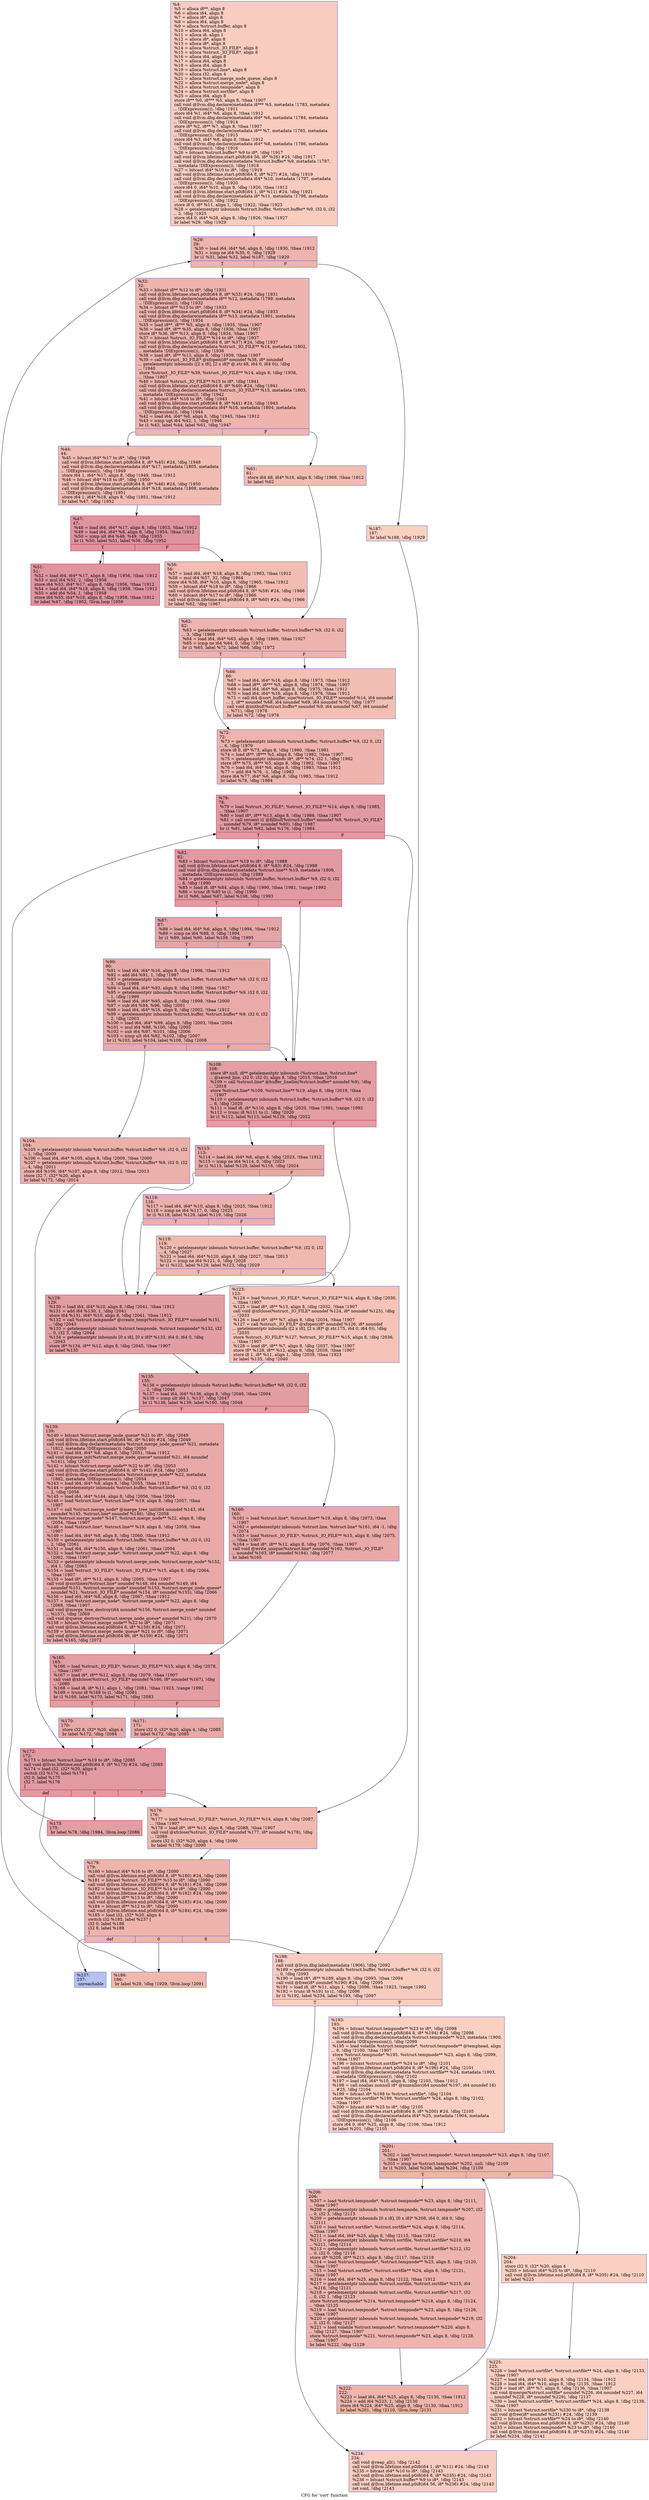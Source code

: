 digraph "CFG for 'sort' function" {
	label="CFG for 'sort' function";

	Node0x23d2000 [shape=record,color="#3d50c3ff", style=filled, fillcolor="#f08b6e70",label="{%4:\l  %5 = alloca i8**, align 8\l  %6 = alloca i64, align 8\l  %7 = alloca i8*, align 8\l  %8 = alloca i64, align 8\l  %9 = alloca %struct.buffer, align 8\l  %10 = alloca i64, align 8\l  %11 = alloca i8, align 1\l  %12 = alloca i8*, align 8\l  %13 = alloca i8*, align 8\l  %14 = alloca %struct._IO_FILE*, align 8\l  %15 = alloca %struct._IO_FILE*, align 8\l  %16 = alloca i64, align 8\l  %17 = alloca i64, align 8\l  %18 = alloca i64, align 8\l  %19 = alloca %struct.line*, align 8\l  %20 = alloca i32, align 4\l  %21 = alloca %struct.merge_node_queue, align 8\l  %22 = alloca %struct.merge_node*, align 8\l  %23 = alloca %struct.tempnode*, align 8\l  %24 = alloca %struct.sortfile*, align 8\l  %25 = alloca i64, align 8\l  store i8** %0, i8*** %5, align 8, !tbaa !1907\l  call void @llvm.dbg.declare(metadata i8*** %5, metadata !1783, metadata\l... !DIExpression()), !dbg !1911\l  store i64 %1, i64* %6, align 8, !tbaa !1912\l  call void @llvm.dbg.declare(metadata i64* %6, metadata !1784, metadata\l... !DIExpression()), !dbg !1914\l  store i8* %2, i8** %7, align 8, !tbaa !1907\l  call void @llvm.dbg.declare(metadata i8** %7, metadata !1785, metadata\l... !DIExpression()), !dbg !1915\l  store i64 %3, i64* %8, align 8, !tbaa !1912\l  call void @llvm.dbg.declare(metadata i64* %8, metadata !1786, metadata\l... !DIExpression()), !dbg !1916\l  %26 = bitcast %struct.buffer* %9 to i8*, !dbg !1917\l  call void @llvm.lifetime.start.p0i8(i64 56, i8* %26) #24, !dbg !1917\l  call void @llvm.dbg.declare(metadata %struct.buffer* %9, metadata !1787,\l... metadata !DIExpression()), !dbg !1918\l  %27 = bitcast i64* %10 to i8*, !dbg !1919\l  call void @llvm.lifetime.start.p0i8(i64 8, i8* %27) #24, !dbg !1919\l  call void @llvm.dbg.declare(metadata i64* %10, metadata !1797, metadata\l... !DIExpression()), !dbg !1920\l  store i64 0, i64* %10, align 8, !dbg !1920, !tbaa !1912\l  call void @llvm.lifetime.start.p0i8(i64 1, i8* %11) #24, !dbg !1921\l  call void @llvm.dbg.declare(metadata i8* %11, metadata !1798, metadata\l... !DIExpression()), !dbg !1922\l  store i8 0, i8* %11, align 1, !dbg !1922, !tbaa !1923\l  %28 = getelementptr inbounds %struct.buffer, %struct.buffer* %9, i32 0, i32\l... 3, !dbg !1925\l  store i64 0, i64* %28, align 8, !dbg !1926, !tbaa !1927\l  br label %29, !dbg !1929\l}"];
	Node0x23d2000 -> Node0x23d21b0;
	Node0x23d21b0 [shape=record,color="#3d50c3ff", style=filled, fillcolor="#d8564670",label="{%29:\l29:                                               \l  %30 = load i64, i64* %6, align 8, !dbg !1930, !tbaa !1912\l  %31 = icmp ne i64 %30, 0, !dbg !1929\l  br i1 %31, label %32, label %187, !dbg !1929\l|{<s0>T|<s1>F}}"];
	Node0x23d21b0:s0 -> Node0x23d2200;
	Node0x23d21b0:s1 -> Node0x23d2bb0;
	Node0x23d2200 [shape=record,color="#3d50c3ff", style=filled, fillcolor="#d8564670",label="{%32:\l32:                                               \l  %33 = bitcast i8** %12 to i8*, !dbg !1931\l  call void @llvm.lifetime.start.p0i8(i64 8, i8* %33) #24, !dbg !1931\l  call void @llvm.dbg.declare(metadata i8** %12, metadata !1799, metadata\l... !DIExpression()), !dbg !1932\l  %34 = bitcast i8** %13 to i8*, !dbg !1933\l  call void @llvm.lifetime.start.p0i8(i64 8, i8* %34) #24, !dbg !1933\l  call void @llvm.dbg.declare(metadata i8** %13, metadata !1801, metadata\l... !DIExpression()), !dbg !1934\l  %35 = load i8**, i8*** %5, align 8, !dbg !1935, !tbaa !1907\l  %36 = load i8*, i8** %35, align 8, !dbg !1936, !tbaa !1907\l  store i8* %36, i8** %13, align 8, !dbg !1934, !tbaa !1907\l  %37 = bitcast %struct._IO_FILE** %14 to i8*, !dbg !1937\l  call void @llvm.lifetime.start.p0i8(i64 8, i8* %37) #24, !dbg !1937\l  call void @llvm.dbg.declare(metadata %struct._IO_FILE** %14, metadata !1802,\l... metadata !DIExpression()), !dbg !1938\l  %38 = load i8*, i8** %13, align 8, !dbg !1939, !tbaa !1907\l  %39 = call %struct._IO_FILE* @xfopen(i8* noundef %38, i8* noundef\l... getelementptr inbounds ([2 x i8], [2 x i8]* @.str.48, i64 0, i64 0)), !dbg\l... !1940\l  store %struct._IO_FILE* %39, %struct._IO_FILE** %14, align 8, !dbg !1938,\l... !tbaa !1907\l  %40 = bitcast %struct._IO_FILE** %15 to i8*, !dbg !1941\l  call void @llvm.lifetime.start.p0i8(i64 8, i8* %40) #24, !dbg !1941\l  call void @llvm.dbg.declare(metadata %struct._IO_FILE** %15, metadata !1803,\l... metadata !DIExpression()), !dbg !1942\l  %41 = bitcast i64* %16 to i8*, !dbg !1943\l  call void @llvm.lifetime.start.p0i8(i64 8, i8* %41) #24, !dbg !1943\l  call void @llvm.dbg.declare(metadata i64* %16, metadata !1804, metadata\l... !DIExpression()), !dbg !1944\l  %42 = load i64, i64* %8, align 8, !dbg !1945, !tbaa !1912\l  %43 = icmp ugt i64 %42, 1, !dbg !1946\l  br i1 %43, label %44, label %61, !dbg !1947\l|{<s0>T|<s1>F}}"];
	Node0x23d2200:s0 -> Node0x23d2250;
	Node0x23d2200:s1 -> Node0x23d2390;
	Node0x23d2250 [shape=record,color="#3d50c3ff", style=filled, fillcolor="#e1675170",label="{%44:\l44:                                               \l  %45 = bitcast i64* %17 to i8*, !dbg !1948\l  call void @llvm.lifetime.start.p0i8(i64 8, i8* %45) #24, !dbg !1948\l  call void @llvm.dbg.declare(metadata i64* %17, metadata !1805, metadata\l... !DIExpression()), !dbg !1949\l  store i64 1, i64* %17, align 8, !dbg !1949, !tbaa !1912\l  %46 = bitcast i64* %18 to i8*, !dbg !1950\l  call void @llvm.lifetime.start.p0i8(i64 8, i8* %46) #24, !dbg !1950\l  call void @llvm.dbg.declare(metadata i64* %18, metadata !1808, metadata\l... !DIExpression()), !dbg !1951\l  store i64 1, i64* %18, align 8, !dbg !1951, !tbaa !1912\l  br label %47, !dbg !1952\l}"];
	Node0x23d2250 -> Node0x23d22a0;
	Node0x23d22a0 [shape=record,color="#b70d28ff", style=filled, fillcolor="#b70d2870",label="{%47:\l47:                                               \l  %48 = load i64, i64* %17, align 8, !dbg !1953, !tbaa !1912\l  %49 = load i64, i64* %8, align 8, !dbg !1954, !tbaa !1912\l  %50 = icmp ult i64 %48, %49, !dbg !1955\l  br i1 %50, label %51, label %56, !dbg !1952\l|{<s0>T|<s1>F}}"];
	Node0x23d22a0:s0 -> Node0x23d22f0;
	Node0x23d22a0:s1 -> Node0x23d2340;
	Node0x23d22f0 [shape=record,color="#b70d28ff", style=filled, fillcolor="#b70d2870",label="{%51:\l51:                                               \l  %52 = load i64, i64* %17, align 8, !dbg !1956, !tbaa !1912\l  %53 = mul i64 %52, 2, !dbg !1956\l  store i64 %53, i64* %17, align 8, !dbg !1956, !tbaa !1912\l  %54 = load i64, i64* %18, align 8, !dbg !1958, !tbaa !1912\l  %55 = add i64 %54, 1, !dbg !1958\l  store i64 %55, i64* %18, align 8, !dbg !1958, !tbaa !1912\l  br label %47, !dbg !1952, !llvm.loop !1959\l}"];
	Node0x23d22f0 -> Node0x23d22a0;
	Node0x23d2340 [shape=record,color="#3d50c3ff", style=filled, fillcolor="#e1675170",label="{%56:\l56:                                               \l  %57 = load i64, i64* %18, align 8, !dbg !1963, !tbaa !1912\l  %58 = mul i64 %57, 32, !dbg !1964\l  store i64 %58, i64* %16, align 8, !dbg !1965, !tbaa !1912\l  %59 = bitcast i64* %18 to i8*, !dbg !1966\l  call void @llvm.lifetime.end.p0i8(i64 8, i8* %59) #24, !dbg !1966\l  %60 = bitcast i64* %17 to i8*, !dbg !1966\l  call void @llvm.lifetime.end.p0i8(i64 8, i8* %60) #24, !dbg !1966\l  br label %62, !dbg !1967\l}"];
	Node0x23d2340 -> Node0x23d23e0;
	Node0x23d2390 [shape=record,color="#3d50c3ff", style=filled, fillcolor="#e1675170",label="{%61:\l61:                                               \l  store i64 48, i64* %16, align 8, !dbg !1968, !tbaa !1912\l  br label %62\l}"];
	Node0x23d2390 -> Node0x23d23e0;
	Node0x23d23e0 [shape=record,color="#3d50c3ff", style=filled, fillcolor="#d8564670",label="{%62:\l62:                                               \l  %63 = getelementptr inbounds %struct.buffer, %struct.buffer* %9, i32 0, i32\l... 3, !dbg !1969\l  %64 = load i64, i64* %63, align 8, !dbg !1969, !tbaa !1927\l  %65 = icmp ne i64 %64, 0, !dbg !1971\l  br i1 %65, label %72, label %66, !dbg !1972\l|{<s0>T|<s1>F}}"];
	Node0x23d23e0:s0 -> Node0x23d2480;
	Node0x23d23e0:s1 -> Node0x23d2430;
	Node0x23d2430 [shape=record,color="#3d50c3ff", style=filled, fillcolor="#e36c5570",label="{%66:\l66:                                               \l  %67 = load i64, i64* %16, align 8, !dbg !1973, !tbaa !1912\l  %68 = load i8**, i8*** %5, align 8, !dbg !1974, !tbaa !1907\l  %69 = load i64, i64* %6, align 8, !dbg !1975, !tbaa !1912\l  %70 = load i64, i64* %16, align 8, !dbg !1976, !tbaa !1912\l  %71 = call i64 @sort_buffer_size(%struct._IO_FILE** noundef %14, i64 noundef\l... 1, i8** noundef %68, i64 noundef %69, i64 noundef %70), !dbg !1977\l  call void @initbuf(%struct.buffer* noundef %9, i64 noundef %67, i64 noundef\l... %71), !dbg !1978\l  br label %72, !dbg !1978\l}"];
	Node0x23d2430 -> Node0x23d2480;
	Node0x23d2480 [shape=record,color="#3d50c3ff", style=filled, fillcolor="#d8564670",label="{%72:\l72:                                               \l  %73 = getelementptr inbounds %struct.buffer, %struct.buffer* %9, i32 0, i32\l... 6, !dbg !1979\l  store i8 0, i8* %73, align 8, !dbg !1980, !tbaa !1981\l  %74 = load i8**, i8*** %5, align 8, !dbg !1982, !tbaa !1907\l  %75 = getelementptr inbounds i8*, i8** %74, i32 1, !dbg !1982\l  store i8** %75, i8*** %5, align 8, !dbg !1982, !tbaa !1907\l  %76 = load i64, i64* %6, align 8, !dbg !1983, !tbaa !1912\l  %77 = add i64 %76, -1, !dbg !1983\l  store i64 %77, i64* %6, align 8, !dbg !1983, !tbaa !1912\l  br label %78, !dbg !1984\l}"];
	Node0x23d2480 -> Node0x23d24d0;
	Node0x23d24d0 [shape=record,color="#b70d28ff", style=filled, fillcolor="#bb1b2c70",label="{%78:\l78:                                               \l  %79 = load %struct._IO_FILE*, %struct._IO_FILE** %14, align 8, !dbg !1985,\l... !tbaa !1907\l  %80 = load i8*, i8** %13, align 8, !dbg !1986, !tbaa !1907\l  %81 = call zeroext i1 @fillbuf(%struct.buffer* noundef %9, %struct._IO_FILE*\l... noundef %79, i8* noundef %80), !dbg !1987\l  br i1 %81, label %82, label %176, !dbg !1984\l|{<s0>T|<s1>F}}"];
	Node0x23d24d0:s0 -> Node0x23d2520;
	Node0x23d24d0:s1 -> Node0x23d2ac0;
	Node0x23d2520 [shape=record,color="#b70d28ff", style=filled, fillcolor="#bb1b2c70",label="{%82:\l82:                                               \l  %83 = bitcast %struct.line** %19 to i8*, !dbg !1988\l  call void @llvm.lifetime.start.p0i8(i64 8, i8* %83) #24, !dbg !1988\l  call void @llvm.dbg.declare(metadata %struct.line** %19, metadata !1809,\l... metadata !DIExpression()), !dbg !1989\l  %84 = getelementptr inbounds %struct.buffer, %struct.buffer* %9, i32 0, i32\l... 6, !dbg !1990\l  %85 = load i8, i8* %84, align 8, !dbg !1990, !tbaa !1981, !range !1992\l  %86 = trunc i8 %85 to i1, !dbg !1990\l  br i1 %86, label %87, label %108, !dbg !1993\l|{<s0>T|<s1>F}}"];
	Node0x23d2520:s0 -> Node0x23d2570;
	Node0x23d2520:s1 -> Node0x23d2660;
	Node0x23d2570 [shape=record,color="#3d50c3ff", style=filled, fillcolor="#c5333470",label="{%87:\l87:                                               \l  %88 = load i64, i64* %6, align 8, !dbg !1994, !tbaa !1912\l  %89 = icmp ne i64 %88, 0, !dbg !1994\l  br i1 %89, label %90, label %108, !dbg !1995\l|{<s0>T|<s1>F}}"];
	Node0x23d2570:s0 -> Node0x23d25c0;
	Node0x23d2570:s1 -> Node0x23d2660;
	Node0x23d25c0 [shape=record,color="#3d50c3ff", style=filled, fillcolor="#cc403a70",label="{%90:\l90:                                               \l  %91 = load i64, i64* %16, align 8, !dbg !1996, !tbaa !1912\l  %92 = add i64 %91, 1, !dbg !1997\l  %93 = getelementptr inbounds %struct.buffer, %struct.buffer* %9, i32 0, i32\l... 3, !dbg !1998\l  %94 = load i64, i64* %93, align 8, !dbg !1998, !tbaa !1927\l  %95 = getelementptr inbounds %struct.buffer, %struct.buffer* %9, i32 0, i32\l... 1, !dbg !1999\l  %96 = load i64, i64* %95, align 8, !dbg !1999, !tbaa !2000\l  %97 = sub i64 %94, %96, !dbg !2001\l  %98 = load i64, i64* %16, align 8, !dbg !2002, !tbaa !1912\l  %99 = getelementptr inbounds %struct.buffer, %struct.buffer* %9, i32 0, i32\l... 2, !dbg !2003\l  %100 = load i64, i64* %99, align 8, !dbg !2003, !tbaa !2004\l  %101 = mul i64 %98, %100, !dbg !2005\l  %102 = sub i64 %97, %101, !dbg !2006\l  %103 = icmp ult i64 %92, %102, !dbg !2007\l  br i1 %103, label %104, label %108, !dbg !2008\l|{<s0>T|<s1>F}}"];
	Node0x23d25c0:s0 -> Node0x23d2610;
	Node0x23d25c0:s1 -> Node0x23d2660;
	Node0x23d2610 [shape=record,color="#3d50c3ff", style=filled, fillcolor="#d24b4070",label="{%104:\l104:                                              \l  %105 = getelementptr inbounds %struct.buffer, %struct.buffer* %9, i32 0, i32\l... 1, !dbg !2009\l  %106 = load i64, i64* %105, align 8, !dbg !2009, !tbaa !2000\l  %107 = getelementptr inbounds %struct.buffer, %struct.buffer* %9, i32 0, i32\l... 4, !dbg !2011\l  store i64 %106, i64* %107, align 8, !dbg !2012, !tbaa !2013\l  store i32 7, i32* %20, align 4\l  br label %172, !dbg !2014\l}"];
	Node0x23d2610 -> Node0x23d2a20;
	Node0x23d2660 [shape=record,color="#b70d28ff", style=filled, fillcolor="#be242e70",label="{%108:\l108:                                              \l  store i8* null, i8** getelementptr inbounds (%struct.line, %struct.line*\l... @saved_line, i32 0, i32 0), align 8, !dbg !2015, !tbaa !2016\l  %109 = call %struct.line* @buffer_linelim(%struct.buffer* noundef %9), !dbg\l... !2018\l  store %struct.line* %109, %struct.line** %19, align 8, !dbg !2019, !tbaa\l... !1907\l  %110 = getelementptr inbounds %struct.buffer, %struct.buffer* %9, i32 0, i32\l... 6, !dbg !2020\l  %111 = load i8, i8* %110, align 8, !dbg !2020, !tbaa !1981, !range !1992\l  %112 = trunc i8 %111 to i1, !dbg !2020\l  br i1 %112, label %113, label %129, !dbg !2022\l|{<s0>T|<s1>F}}"];
	Node0x23d2660:s0 -> Node0x23d26b0;
	Node0x23d2660:s1 -> Node0x23d27f0;
	Node0x23d26b0 [shape=record,color="#3d50c3ff", style=filled, fillcolor="#ca3b3770",label="{%113:\l113:                                              \l  %114 = load i64, i64* %6, align 8, !dbg !2023, !tbaa !1912\l  %115 = icmp ne i64 %114, 0, !dbg !2023\l  br i1 %115, label %129, label %116, !dbg !2024\l|{<s0>T|<s1>F}}"];
	Node0x23d26b0:s0 -> Node0x23d27f0;
	Node0x23d26b0:s1 -> Node0x23d2700;
	Node0x23d2700 [shape=record,color="#3d50c3ff", style=filled, fillcolor="#d24b4070",label="{%116:\l116:                                              \l  %117 = load i64, i64* %10, align 8, !dbg !2025, !tbaa !1912\l  %118 = icmp ne i64 %117, 0, !dbg !2025\l  br i1 %118, label %129, label %119, !dbg !2026\l|{<s0>T|<s1>F}}"];
	Node0x23d2700:s0 -> Node0x23d27f0;
	Node0x23d2700:s1 -> Node0x23d2750;
	Node0x23d2750 [shape=record,color="#3d50c3ff", style=filled, fillcolor="#de614d70",label="{%119:\l119:                                              \l  %120 = getelementptr inbounds %struct.buffer, %struct.buffer* %9, i32 0, i32\l... 4, !dbg !2027\l  %121 = load i64, i64* %120, align 8, !dbg !2027, !tbaa !2013\l  %122 = icmp ne i64 %121, 0, !dbg !2028\l  br i1 %122, label %129, label %123, !dbg !2029\l|{<s0>T|<s1>F}}"];
	Node0x23d2750:s0 -> Node0x23d27f0;
	Node0x23d2750:s1 -> Node0x23d27a0;
	Node0x23d27a0 [shape=record,color="#3d50c3ff", style=filled, fillcolor="#e8765c70",label="{%123:\l123:                                              \l  %124 = load %struct._IO_FILE*, %struct._IO_FILE** %14, align 8, !dbg !2030,\l... !tbaa !1907\l  %125 = load i8*, i8** %13, align 8, !dbg !2032, !tbaa !1907\l  call void @xfclose(%struct._IO_FILE* noundef %124, i8* noundef %125), !dbg\l... !2033\l  %126 = load i8*, i8** %7, align 8, !dbg !2034, !tbaa !1907\l  %127 = call %struct._IO_FILE* @xfopen(i8* noundef %126, i8* noundef\l... getelementptr inbounds ([2 x i8], [2 x i8]* @.str.175, i64 0, i64 0)), !dbg\l... !2035\l  store %struct._IO_FILE* %127, %struct._IO_FILE** %15, align 8, !dbg !2036,\l... !tbaa !1907\l  %128 = load i8*, i8** %7, align 8, !dbg !2037, !tbaa !1907\l  store i8* %128, i8** %12, align 8, !dbg !2038, !tbaa !1907\l  store i8 1, i8* %11, align 1, !dbg !2039, !tbaa !1923\l  br label %135, !dbg !2040\l}"];
	Node0x23d27a0 -> Node0x23d2840;
	Node0x23d27f0 [shape=record,color="#b70d28ff", style=filled, fillcolor="#be242e70",label="{%129:\l129:                                              \l  %130 = load i64, i64* %10, align 8, !dbg !2041, !tbaa !1912\l  %131 = add i64 %130, 1, !dbg !2041\l  store i64 %131, i64* %10, align 8, !dbg !2041, !tbaa !1912\l  %132 = call %struct.tempnode* @create_temp(%struct._IO_FILE** noundef %15),\l... !dbg !2043\l  %133 = getelementptr inbounds %struct.tempnode, %struct.tempnode* %132, i32\l... 0, i32 3, !dbg !2044\l  %134 = getelementptr inbounds [0 x i8], [0 x i8]* %133, i64 0, i64 0, !dbg\l... !2043\l  store i8* %134, i8** %12, align 8, !dbg !2045, !tbaa !1907\l  br label %135\l}"];
	Node0x23d27f0 -> Node0x23d2840;
	Node0x23d2840 [shape=record,color="#b70d28ff", style=filled, fillcolor="#be242e70",label="{%135:\l135:                                              \l  %136 = getelementptr inbounds %struct.buffer, %struct.buffer* %9, i32 0, i32\l... 2, !dbg !2046\l  %137 = load i64, i64* %136, align 8, !dbg !2046, !tbaa !2004\l  %138 = icmp ult i64 1, %137, !dbg !2047\l  br i1 %138, label %139, label %160, !dbg !2048\l|{<s0>T|<s1>F}}"];
	Node0x23d2840:s0 -> Node0x23d2890;
	Node0x23d2840:s1 -> Node0x23d28e0;
	Node0x23d2890 [shape=record,color="#3d50c3ff", style=filled, fillcolor="#ca3b3770",label="{%139:\l139:                                              \l  %140 = bitcast %struct.merge_node_queue* %21 to i8*, !dbg !2049\l  call void @llvm.lifetime.start.p0i8(i64 96, i8* %140) #24, !dbg !2049\l  call void @llvm.dbg.declare(metadata %struct.merge_node_queue* %21, metadata\l... !1812, metadata !DIExpression()), !dbg !2050\l  %141 = load i64, i64* %8, align 8, !dbg !2051, !tbaa !1912\l  call void @queue_init(%struct.merge_node_queue* noundef %21, i64 noundef\l... %141), !dbg !2052\l  %142 = bitcast %struct.merge_node** %22 to i8*, !dbg !2053\l  call void @llvm.lifetime.start.p0i8(i64 8, i8* %142) #24, !dbg !2053\l  call void @llvm.dbg.declare(metadata %struct.merge_node** %22, metadata\l... !1882, metadata !DIExpression()), !dbg !2054\l  %143 = load i64, i64* %8, align 8, !dbg !2055, !tbaa !1912\l  %144 = getelementptr inbounds %struct.buffer, %struct.buffer* %9, i32 0, i32\l... 2, !dbg !2056\l  %145 = load i64, i64* %144, align 8, !dbg !2056, !tbaa !2004\l  %146 = load %struct.line*, %struct.line** %19, align 8, !dbg !2057, !tbaa\l... !1907\l  %147 = call %struct.merge_node* @merge_tree_init(i64 noundef %143, i64\l... noundef %145, %struct.line* noundef %146), !dbg !2058\l  store %struct.merge_node* %147, %struct.merge_node** %22, align 8, !dbg\l... !2054, !tbaa !1907\l  %148 = load %struct.line*, %struct.line** %19, align 8, !dbg !2059, !tbaa\l... !1907\l  %149 = load i64, i64* %8, align 8, !dbg !2060, !tbaa !1912\l  %150 = getelementptr inbounds %struct.buffer, %struct.buffer* %9, i32 0, i32\l... 2, !dbg !2061\l  %151 = load i64, i64* %150, align 8, !dbg !2061, !tbaa !2004\l  %152 = load %struct.merge_node*, %struct.merge_node** %22, align 8, !dbg\l... !2062, !tbaa !1907\l  %153 = getelementptr inbounds %struct.merge_node, %struct.merge_node* %152,\l... i64 1, !dbg !2063\l  %154 = load %struct._IO_FILE*, %struct._IO_FILE** %15, align 8, !dbg !2064,\l... !tbaa !1907\l  %155 = load i8*, i8** %12, align 8, !dbg !2065, !tbaa !1907\l  call void @sortlines(%struct.line* noundef %148, i64 noundef %149, i64\l... noundef %151, %struct.merge_node* noundef %153, %struct.merge_node_queue*\l... noundef %21, %struct._IO_FILE* noundef %154, i8* noundef %155), !dbg !2066\l  %156 = load i64, i64* %8, align 8, !dbg !2067, !tbaa !1912\l  %157 = load %struct.merge_node*, %struct.merge_node** %22, align 8, !dbg\l... !2068, !tbaa !1907\l  call void @merge_tree_destroy(i64 noundef %156, %struct.merge_node* noundef\l... %157), !dbg !2069\l  call void @queue_destroy(%struct.merge_node_queue* noundef %21), !dbg !2070\l  %158 = bitcast %struct.merge_node** %22 to i8*, !dbg !2071\l  call void @llvm.lifetime.end.p0i8(i64 8, i8* %158) #24, !dbg !2071\l  %159 = bitcast %struct.merge_node_queue* %21 to i8*, !dbg !2071\l  call void @llvm.lifetime.end.p0i8(i64 96, i8* %159) #24, !dbg !2071\l  br label %165, !dbg !2072\l}"];
	Node0x23d2890 -> Node0x23d2930;
	Node0x23d28e0 [shape=record,color="#3d50c3ff", style=filled, fillcolor="#ca3b3770",label="{%160:\l160:                                              \l  %161 = load %struct.line*, %struct.line** %19, align 8, !dbg !2073, !tbaa\l... !1907\l  %162 = getelementptr inbounds %struct.line, %struct.line* %161, i64 -1, !dbg\l... !2074\l  %163 = load %struct._IO_FILE*, %struct._IO_FILE** %15, align 8, !dbg !2075,\l... !tbaa !1907\l  %164 = load i8*, i8** %12, align 8, !dbg !2076, !tbaa !1907\l  call void @write_unique(%struct.line* noundef %162, %struct._IO_FILE*\l... noundef %163, i8* noundef %164), !dbg !2077\l  br label %165\l}"];
	Node0x23d28e0 -> Node0x23d2930;
	Node0x23d2930 [shape=record,color="#b70d28ff", style=filled, fillcolor="#be242e70",label="{%165:\l165:                                              \l  %166 = load %struct._IO_FILE*, %struct._IO_FILE** %15, align 8, !dbg !2078,\l... !tbaa !1907\l  %167 = load i8*, i8** %12, align 8, !dbg !2079, !tbaa !1907\l  call void @xfclose(%struct._IO_FILE* noundef %166, i8* noundef %167), !dbg\l... !2080\l  %168 = load i8, i8* %11, align 1, !dbg !2081, !tbaa !1923, !range !1992\l  %169 = trunc i8 %168 to i1, !dbg !2081\l  br i1 %169, label %170, label %171, !dbg !2083\l|{<s0>T|<s1>F}}"];
	Node0x23d2930:s0 -> Node0x23d2980;
	Node0x23d2930:s1 -> Node0x23d29d0;
	Node0x23d2980 [shape=record,color="#3d50c3ff", style=filled, fillcolor="#ca3b3770",label="{%170:\l170:                                              \l  store i32 8, i32* %20, align 4\l  br label %172, !dbg !2084\l}"];
	Node0x23d2980 -> Node0x23d2a20;
	Node0x23d29d0 [shape=record,color="#3d50c3ff", style=filled, fillcolor="#ca3b3770",label="{%171:\l171:                                              \l  store i32 0, i32* %20, align 4, !dbg !2085\l  br label %172, !dbg !2085\l}"];
	Node0x23d29d0 -> Node0x23d2a20;
	Node0x23d2a20 [shape=record,color="#b70d28ff", style=filled, fillcolor="#bb1b2c70",label="{%172:\l172:                                              \l  %173 = bitcast %struct.line** %19 to i8*, !dbg !2085\l  call void @llvm.lifetime.end.p0i8(i64 8, i8* %173) #24, !dbg !2085\l  %174 = load i32, i32* %20, align 4\l  switch i32 %174, label %179 [\l    i32 0, label %175\l    i32 7, label %176\l  ]\l|{<s0>def|<s1>0|<s2>7}}"];
	Node0x23d2a20:s0 -> Node0x23d2b10;
	Node0x23d2a20:s1 -> Node0x23d2a70;
	Node0x23d2a20:s2 -> Node0x23d2ac0;
	Node0x23d2a70 [shape=record,color="#b70d28ff", style=filled, fillcolor="#be242e70",label="{%175:\l175:                                              \l  br label %78, !dbg !1984, !llvm.loop !2086\l}"];
	Node0x23d2a70 -> Node0x23d24d0;
	Node0x23d2ac0 [shape=record,color="#3d50c3ff", style=filled, fillcolor="#de614d70",label="{%176:\l176:                                              \l  %177 = load %struct._IO_FILE*, %struct._IO_FILE** %14, align 8, !dbg !2087,\l... !tbaa !1907\l  %178 = load i8*, i8** %13, align 8, !dbg !2088, !tbaa !1907\l  call void @xfclose(%struct._IO_FILE* noundef %177, i8* noundef %178), !dbg\l... !2089\l  store i32 0, i32* %20, align 4, !dbg !2090\l  br label %179, !dbg !2090\l}"];
	Node0x23d2ac0 -> Node0x23d2b10;
	Node0x23d2b10 [shape=record,color="#3d50c3ff", style=filled, fillcolor="#d8564670",label="{%179:\l179:                                              \l  %180 = bitcast i64* %16 to i8*, !dbg !2090\l  call void @llvm.lifetime.end.p0i8(i64 8, i8* %180) #24, !dbg !2090\l  %181 = bitcast %struct._IO_FILE** %15 to i8*, !dbg !2090\l  call void @llvm.lifetime.end.p0i8(i64 8, i8* %181) #24, !dbg !2090\l  %182 = bitcast %struct._IO_FILE** %14 to i8*, !dbg !2090\l  call void @llvm.lifetime.end.p0i8(i64 8, i8* %182) #24, !dbg !2090\l  %183 = bitcast i8** %13 to i8*, !dbg !2090\l  call void @llvm.lifetime.end.p0i8(i64 8, i8* %183) #24, !dbg !2090\l  %184 = bitcast i8** %12 to i8*, !dbg !2090\l  call void @llvm.lifetime.end.p0i8(i64 8, i8* %184) #24, !dbg !2090\l  %185 = load i32, i32* %20, align 4\l  switch i32 %185, label %237 [\l    i32 0, label %186\l    i32 8, label %188\l  ]\l|{<s0>def|<s1>0|<s2>8}}"];
	Node0x23d2b10:s0 -> Node0x23d2e80;
	Node0x23d2b10:s1 -> Node0x23d2b60;
	Node0x23d2b10:s2 -> Node0x23d2c00;
	Node0x23d2b60 [shape=record,color="#3d50c3ff", style=filled, fillcolor="#dc5d4a70",label="{%186:\l186:                                              \l  br label %29, !dbg !1929, !llvm.loop !2091\l}"];
	Node0x23d2b60 -> Node0x23d21b0;
	Node0x23d2bb0 [shape=record,color="#3d50c3ff", style=filled, fillcolor="#f3947570",label="{%187:\l187:                                              \l  br label %188, !dbg !1929\l}"];
	Node0x23d2bb0 -> Node0x23d2c00;
	Node0x23d2c00 [shape=record,color="#3d50c3ff", style=filled, fillcolor="#f08b6e70",label="{%188:\l188:                                              \l  call void @llvm.dbg.label(metadata !1906), !dbg !2092\l  %189 = getelementptr inbounds %struct.buffer, %struct.buffer* %9, i32 0, i32\l... 0, !dbg !2093\l  %190 = load i8*, i8** %189, align 8, !dbg !2093, !tbaa !2094\l  call void @free(i8* noundef %190) #24, !dbg !2095\l  %191 = load i8, i8* %11, align 1, !dbg !2096, !tbaa !1923, !range !1992\l  %192 = trunc i8 %191 to i1, !dbg !2096\l  br i1 %192, label %234, label %193, !dbg !2097\l|{<s0>T|<s1>F}}"];
	Node0x23d2c00:s0 -> Node0x23d2e30;
	Node0x23d2c00:s1 -> Node0x23d2c50;
	Node0x23d2c50 [shape=record,color="#3d50c3ff", style=filled, fillcolor="#f3947570",label="{%193:\l193:                                              \l  %194 = bitcast %struct.tempnode** %23 to i8*, !dbg !2098\l  call void @llvm.lifetime.start.p0i8(i64 8, i8* %194) #24, !dbg !2098\l  call void @llvm.dbg.declare(metadata %struct.tempnode** %23, metadata !1900,\l... metadata !DIExpression()), !dbg !2099\l  %195 = load volatile %struct.tempnode*, %struct.tempnode** @temphead, align\l... 8, !dbg !2100, !tbaa !1907\l  store %struct.tempnode* %195, %struct.tempnode** %23, align 8, !dbg !2099,\l... !tbaa !1907\l  %196 = bitcast %struct.sortfile** %24 to i8*, !dbg !2101\l  call void @llvm.lifetime.start.p0i8(i64 8, i8* %196) #24, !dbg !2101\l  call void @llvm.dbg.declare(metadata %struct.sortfile** %24, metadata !1903,\l... metadata !DIExpression()), !dbg !2102\l  %197 = load i64, i64* %10, align 8, !dbg !2103, !tbaa !1912\l  %198 = call noalias nonnull i8* @xnmalloc(i64 noundef %197, i64 noundef 16)\l... #25, !dbg !2104\l  %199 = bitcast i8* %198 to %struct.sortfile*, !dbg !2104\l  store %struct.sortfile* %199, %struct.sortfile** %24, align 8, !dbg !2102,\l... !tbaa !1907\l  %200 = bitcast i64* %25 to i8*, !dbg !2105\l  call void @llvm.lifetime.start.p0i8(i64 8, i8* %200) #24, !dbg !2105\l  call void @llvm.dbg.declare(metadata i64* %25, metadata !1904, metadata\l... !DIExpression()), !dbg !2106\l  store i64 0, i64* %25, align 8, !dbg !2106, !tbaa !1912\l  br label %201, !dbg !2105\l}"];
	Node0x23d2c50 -> Node0x23d2ca0;
	Node0x23d2ca0 [shape=record,color="#3d50c3ff", style=filled, fillcolor="#d8564670",label="{%201:\l201:                                              \l  %202 = load %struct.tempnode*, %struct.tempnode** %23, align 8, !dbg !2107,\l... !tbaa !1907\l  %203 = icmp ne %struct.tempnode* %202, null, !dbg !2109\l  br i1 %203, label %206, label %204, !dbg !2109\l|{<s0>T|<s1>F}}"];
	Node0x23d2ca0:s0 -> Node0x23d2d40;
	Node0x23d2ca0:s1 -> Node0x23d2cf0;
	Node0x23d2cf0 [shape=record,color="#3d50c3ff", style=filled, fillcolor="#f3947570",label="{%204:\l204:                                              \l  store i32 9, i32* %20, align 4\l  %205 = bitcast i64* %25 to i8*, !dbg !2110\l  call void @llvm.lifetime.end.p0i8(i64 8, i8* %205) #24, !dbg !2110\l  br label %225\l}"];
	Node0x23d2cf0 -> Node0x23d2de0;
	Node0x23d2d40 [shape=record,color="#3d50c3ff", style=filled, fillcolor="#d8564670",label="{%206:\l206:                                              \l  %207 = load %struct.tempnode*, %struct.tempnode** %23, align 8, !dbg !2111,\l... !tbaa !1907\l  %208 = getelementptr inbounds %struct.tempnode, %struct.tempnode* %207, i32\l... 0, i32 3, !dbg !2113\l  %209 = getelementptr inbounds [0 x i8], [0 x i8]* %208, i64 0, i64 0, !dbg\l... !2111\l  %210 = load %struct.sortfile*, %struct.sortfile** %24, align 8, !dbg !2114,\l... !tbaa !1907\l  %211 = load i64, i64* %25, align 8, !dbg !2115, !tbaa !1912\l  %212 = getelementptr inbounds %struct.sortfile, %struct.sortfile* %210, i64\l... %211, !dbg !2114\l  %213 = getelementptr inbounds %struct.sortfile, %struct.sortfile* %212, i32\l... 0, i32 0, !dbg !2116\l  store i8* %209, i8** %213, align 8, !dbg !2117, !tbaa !2118\l  %214 = load %struct.tempnode*, %struct.tempnode** %23, align 8, !dbg !2120,\l... !tbaa !1907\l  %215 = load %struct.sortfile*, %struct.sortfile** %24, align 8, !dbg !2121,\l... !tbaa !1907\l  %216 = load i64, i64* %25, align 8, !dbg !2122, !tbaa !1912\l  %217 = getelementptr inbounds %struct.sortfile, %struct.sortfile* %215, i64\l... %216, !dbg !2121\l  %218 = getelementptr inbounds %struct.sortfile, %struct.sortfile* %217, i32\l... 0, i32 1, !dbg !2123\l  store %struct.tempnode* %214, %struct.tempnode** %218, align 8, !dbg !2124,\l... !tbaa !2125\l  %219 = load %struct.tempnode*, %struct.tempnode** %23, align 8, !dbg !2126,\l... !tbaa !1907\l  %220 = getelementptr inbounds %struct.tempnode, %struct.tempnode* %219, i32\l... 0, i32 0, !dbg !2127\l  %221 = load volatile %struct.tempnode*, %struct.tempnode** %220, align 8,\l... !dbg !2127, !tbaa !1907\l  store %struct.tempnode* %221, %struct.tempnode** %23, align 8, !dbg !2128,\l... !tbaa !1907\l  br label %222, !dbg !2129\l}"];
	Node0x23d2d40 -> Node0x23d2d90;
	Node0x23d2d90 [shape=record,color="#3d50c3ff", style=filled, fillcolor="#d8564670",label="{%222:\l222:                                              \l  %223 = load i64, i64* %25, align 8, !dbg !2130, !tbaa !1912\l  %224 = add i64 %223, 1, !dbg !2130\l  store i64 %224, i64* %25, align 8, !dbg !2130, !tbaa !1912\l  br label %201, !dbg !2110, !llvm.loop !2131\l}"];
	Node0x23d2d90 -> Node0x23d2ca0;
	Node0x23d2de0 [shape=record,color="#3d50c3ff", style=filled, fillcolor="#f3947570",label="{%225:\l225:                                              \l  %226 = load %struct.sortfile*, %struct.sortfile** %24, align 8, !dbg !2133,\l... !tbaa !1907\l  %227 = load i64, i64* %10, align 8, !dbg !2134, !tbaa !1912\l  %228 = load i64, i64* %10, align 8, !dbg !2135, !tbaa !1912\l  %229 = load i8*, i8** %7, align 8, !dbg !2136, !tbaa !1907\l  call void @merge(%struct.sortfile* noundef %226, i64 noundef %227, i64\l... noundef %228, i8* noundef %229), !dbg !2137\l  %230 = load %struct.sortfile*, %struct.sortfile** %24, align 8, !dbg !2138,\l... !tbaa !1907\l  %231 = bitcast %struct.sortfile* %230 to i8*, !dbg !2138\l  call void @free(i8* noundef %231) #24, !dbg !2139\l  %232 = bitcast %struct.sortfile** %24 to i8*, !dbg !2140\l  call void @llvm.lifetime.end.p0i8(i64 8, i8* %232) #24, !dbg !2140\l  %233 = bitcast %struct.tempnode** %23 to i8*, !dbg !2140\l  call void @llvm.lifetime.end.p0i8(i64 8, i8* %233) #24, !dbg !2140\l  br label %234, !dbg !2141\l}"];
	Node0x23d2de0 -> Node0x23d2e30;
	Node0x23d2e30 [shape=record,color="#3d50c3ff", style=filled, fillcolor="#f08b6e70",label="{%234:\l234:                                              \l  call void @reap_all(), !dbg !2142\l  call void @llvm.lifetime.end.p0i8(i64 1, i8* %11) #24, !dbg !2143\l  %235 = bitcast i64* %10 to i8*, !dbg !2143\l  call void @llvm.lifetime.end.p0i8(i64 8, i8* %235) #24, !dbg !2143\l  %236 = bitcast %struct.buffer* %9 to i8*, !dbg !2143\l  call void @llvm.lifetime.end.p0i8(i64 56, i8* %236) #24, !dbg !2143\l  ret void, !dbg !2143\l}"];
	Node0x23d2e80 [shape=record,color="#3d50c3ff", style=filled, fillcolor="#5572df70",label="{%237:\l237:                                              \l  unreachable\l}"];
}
